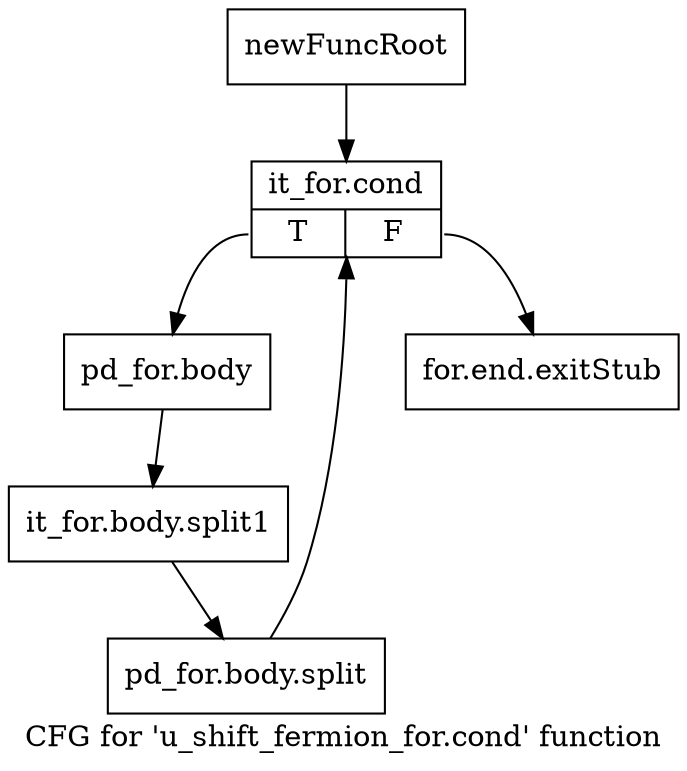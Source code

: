 digraph "CFG for 'u_shift_fermion_for.cond' function" {
	label="CFG for 'u_shift_fermion_for.cond' function";

	Node0x1a99760 [shape=record,label="{newFuncRoot}"];
	Node0x1a99760 -> Node0x1a99800;
	Node0x1a997b0 [shape=record,label="{for.end.exitStub}"];
	Node0x1a99800 [shape=record,label="{it_for.cond|{<s0>T|<s1>F}}"];
	Node0x1a99800:s0 -> Node0x1a99850;
	Node0x1a99800:s1 -> Node0x1a997b0;
	Node0x1a99850 [shape=record,label="{pd_for.body}"];
	Node0x1a99850 -> Node0x1c828d0;
	Node0x1c828d0 [shape=record,label="{it_for.body.split1}"];
	Node0x1c828d0 -> Node0x1cc8bb0;
	Node0x1cc8bb0 [shape=record,label="{pd_for.body.split}"];
	Node0x1cc8bb0 -> Node0x1a99800;
}
